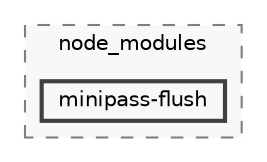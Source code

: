 digraph "backend/node_modules/minipass-flush"
{
 // LATEX_PDF_SIZE
  bgcolor="transparent";
  edge [fontname=Helvetica,fontsize=10,labelfontname=Helvetica,labelfontsize=10];
  node [fontname=Helvetica,fontsize=10,shape=box,height=0.2,width=0.4];
  compound=true
  subgraph clusterdir_86dbea9de526ba50b112ba867d8b4b1f {
    graph [ bgcolor="#f8f8f8", pencolor="grey50", label="node_modules", fontname=Helvetica,fontsize=10 style="filled,dashed", URL="dir_86dbea9de526ba50b112ba867d8b4b1f.html",tooltip=""]
  dir_704ea847d07cb99ebd95659cdd47c4bc [label="minipass-flush", fillcolor="#f8f8f8", color="grey25", style="filled,bold", URL="dir_704ea847d07cb99ebd95659cdd47c4bc.html",tooltip=""];
  }
}
